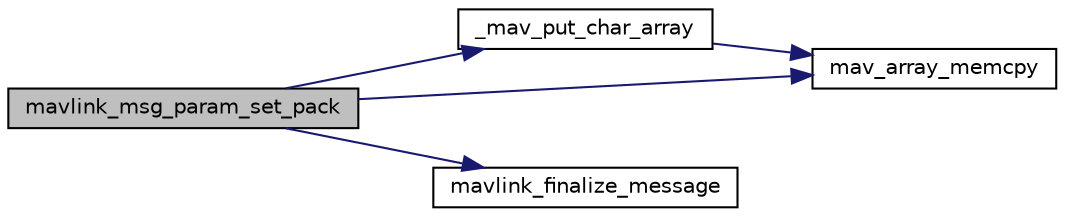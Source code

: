 digraph "mavlink_msg_param_set_pack"
{
 // INTERACTIVE_SVG=YES
  edge [fontname="Helvetica",fontsize="10",labelfontname="Helvetica",labelfontsize="10"];
  node [fontname="Helvetica",fontsize="10",shape=record];
  rankdir="LR";
  Node1 [label="mavlink_msg_param_set_pack",height=0.2,width=0.4,color="black", fillcolor="grey75", style="filled" fontcolor="black"];
  Node1 -> Node2 [color="midnightblue",fontsize="10",style="solid",fontname="Helvetica"];
  Node2 [label="_mav_put_char_array",height=0.2,width=0.4,color="black", fillcolor="white", style="filled",URL="$v0_89_2protocol_8h.html#a1e87b7f293e127478ca611644a7810b6"];
  Node2 -> Node3 [color="midnightblue",fontsize="10",style="solid",fontname="Helvetica"];
  Node3 [label="mav_array_memcpy",height=0.2,width=0.4,color="black", fillcolor="white", style="filled",URL="$v0_89_2protocol_8h.html#a4486c3d5854cac1cb6a0fb1cc5ba570c"];
  Node1 -> Node3 [color="midnightblue",fontsize="10",style="solid",fontname="Helvetica"];
  Node1 -> Node4 [color="midnightblue",fontsize="10",style="solid",fontname="Helvetica"];
  Node4 [label="mavlink_finalize_message",height=0.2,width=0.4,color="black", fillcolor="white", style="filled",URL="$v0_89_2mavlink__helpers_8h.html#af3bea083c5ec83f5b6570b2bd4a817d0",tooltip="Finalize a MAVLink message with MAVLINK_COMM_0 as default channel. "];
}

